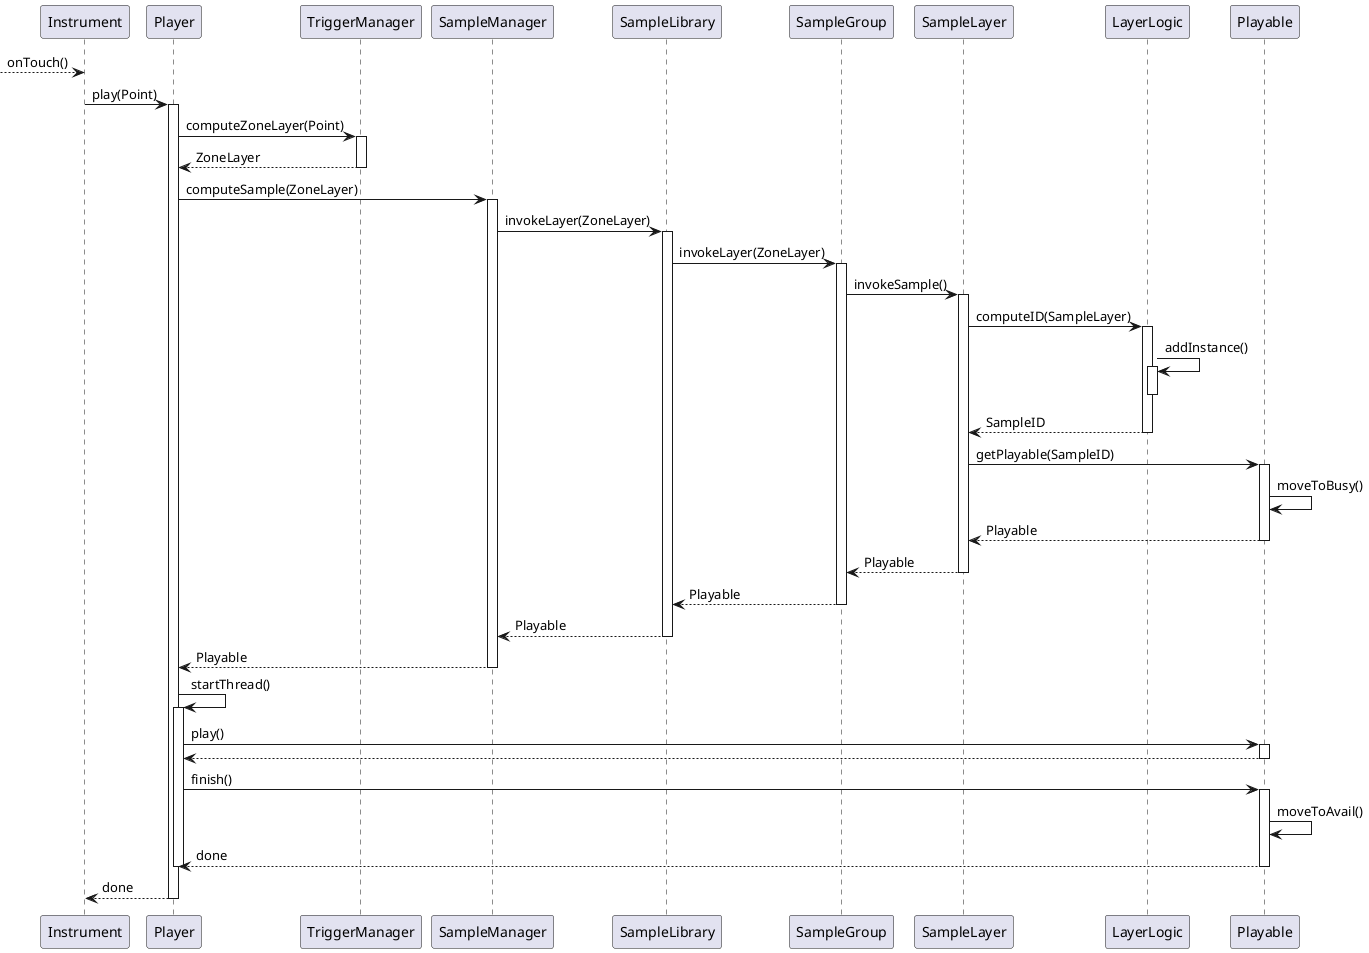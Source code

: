 @startuml
-->Instrument: onTouch()


Instrument->Player++: play(Point)
Player->TriggerManager++: computeZoneLayer(Point)
return ZoneLayer


Player->SampleManager++: computeSample(ZoneLayer)
SampleManager->SampleLibrary++: invokeLayer(ZoneLayer)
SampleLibrary->SampleGroup++: invokeLayer(ZoneLayer)
SampleGroup->SampleLayer++: invokeSample()
SampleLayer->LayerLogic++:computeID(SampleLayer)
LayerLogic->LayerLogic++:addInstance()
deactivate
return SampleID
SampleLayer->Playable++:getPlayable(SampleID)
Playable->Playable:moveToBusy()


return Playable
return Playable
return Playable
return Playable
return Playable

Player->Player++:startThread()

Player->Playable++: play()
return
Player->Playable++: finish()
Playable->Playable: moveToAvail()
return done
deactivate
return done
@enduml
